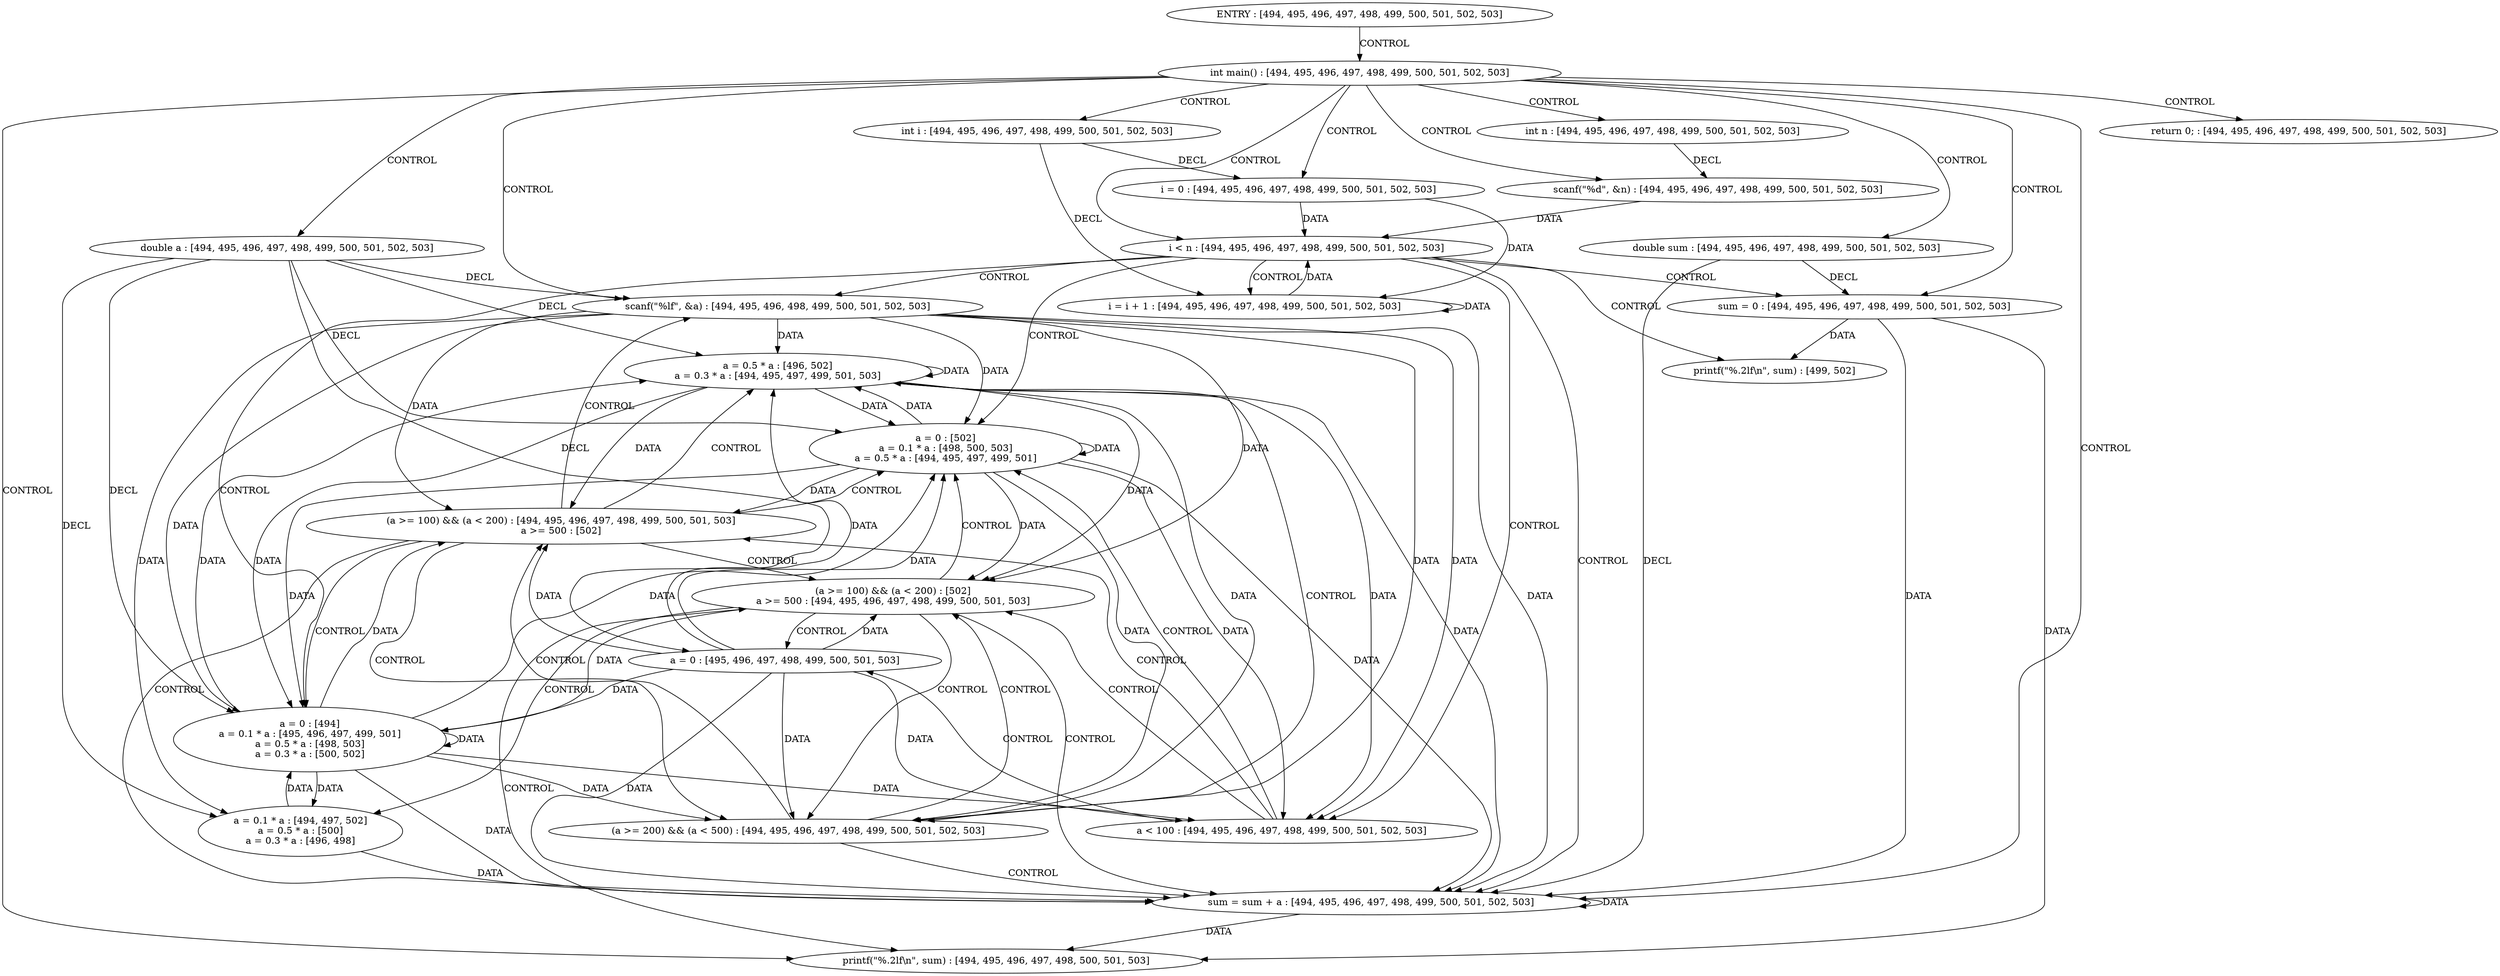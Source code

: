 digraph G {
  1 [ label="scanf(\"%d\", &n) : [494, 495, 496, 497, 498, 499, 500, 501, 502, 503]
" ];
  2 [ label="printf(\"%.2lf\\n\", sum) : [499, 502]
" ];
  3 [ label="printf(\"%.2lf\\n\", sum) : [494, 495, 496, 497, 498, 500, 501, 503]
" ];
  4 [ label="scanf(\"%lf\", &a) : [494, 495, 496, 498, 499, 500, 501, 502, 503]
" ];
  5 [ label="ENTRY : [494, 495, 496, 497, 498, 499, 500, 501, 502, 503]
" ];
  6 [ label="int n : [494, 495, 496, 497, 498, 499, 500, 501, 502, 503]
" ];
  7 [ label="double sum : [494, 495, 496, 497, 498, 499, 500, 501, 502, 503]
" ];
  8 [ label="double a : [494, 495, 496, 497, 498, 499, 500, 501, 502, 503]
" ];
  9 [ label="int i : [494, 495, 496, 497, 498, 499, 500, 501, 502, 503]
" ];
  10 [ label="sum = sum + a : [494, 495, 496, 497, 498, 499, 500, 501, 502, 503]
" ];
  11 [ label="i = 0 : [494, 495, 496, 497, 498, 499, 500, 501, 502, 503]
" ];
  12 [ label="a = 0 : [495, 496, 497, 498, 499, 500, 501, 503]
" ];
  13 [ label="sum = 0 : [494, 495, 496, 497, 498, 499, 500, 501, 502, 503]
" ];
  14 [ label="a = 0.5 * a : [496, 502]
a = 0.3 * a : [494, 495, 497, 499, 501, 503]
" ];
  15 [ label="a = 0.1 * a : [494, 497, 502]
a = 0.5 * a : [500]
a = 0.3 * a : [496, 498]
" ];
  16 [ label="a = 0 : [502]
a = 0.1 * a : [498, 500, 503]
a = 0.5 * a : [494, 495, 497, 499, 501]
" ];
  17 [ label="i = i + 1 : [494, 495, 496, 497, 498, 499, 500, 501, 502, 503]
" ];
  18 [ label="a = 0 : [494]
a = 0.1 * a : [495, 496, 497, 499, 501]
a = 0.5 * a : [498, 503]
a = 0.3 * a : [500, 502]
" ];
  19 [ label="(a >= 200) && (a < 500) : [494, 495, 496, 497, 498, 499, 500, 501, 502, 503]
" ];
  20 [ label="a < 100 : [494, 495, 496, 497, 498, 499, 500, 501, 502, 503]
" ];
  21 [ label="(a >= 100) && (a < 200) : [502]
a >= 500 : [494, 495, 496, 497, 498, 499, 500, 501, 503]
" ];
  22 [ label="int main() : [494, 495, 496, 497, 498, 499, 500, 501, 502, 503]
" ];
  23 [ label="(a >= 100) && (a < 200) : [494, 495, 496, 497, 498, 499, 500, 501, 503]
a >= 500 : [502]
" ];
  24 [ label="i < n : [494, 495, 496, 497, 498, 499, 500, 501, 502, 503]
" ];
  25 [ label="return 0; : [494, 495, 496, 497, 498, 499, 500, 501, 502, 503]
" ];
  5 -> 22 [ label="CONTROL" ];
  22 -> 9 [ label="CONTROL" ];
  22 -> 6 [ label="CONTROL" ];
  22 -> 8 [ label="CONTROL" ];
  22 -> 7 [ label="CONTROL" ];
  22 -> 4 [ label="CONTROL" ];
  22 -> 1 [ label="CONTROL" ];
  22 -> 11 [ label="CONTROL" ];
  22 -> 24 [ label="CONTROL" ];
  22 -> 10 [ label="CONTROL" ];
  22 -> 25 [ label="CONTROL" ];
  24 -> 13 [ label="CONTROL" ];
  24 -> 20 [ label="CONTROL" ];
  24 -> 2 [ label="CONTROL" ];
  24 -> 17 [ label="CONTROL" ];
  20 -> 12 [ label="CONTROL" ];
  20 -> 23 [ label="CONTROL" ];
  23 -> 18 [ label="CONTROL" ];
  23 -> 19 [ label="CONTROL" ];
  19 -> 14 [ label="CONTROL" ];
  19 -> 21 [ label="CONTROL" ];
  21 -> 16 [ label="CONTROL" ];
  4 -> 20 [ label="DATA" ];
  4 -> 23 [ label="DATA" ];
  4 -> 18 [ label="DATA" ];
  4 -> 19 [ label="DATA" ];
  4 -> 14 [ label="DATA" ];
  4 -> 21 [ label="DATA" ];
  4 -> 16 [ label="DATA" ];
  4 -> 10 [ label="DATA" ];
  1 -> 24 [ label="DATA" ];
  11 -> 24 [ label="DATA" ];
  11 -> 17 [ label="DATA" ];
  13 -> 2 [ label="DATA" ];
  13 -> 10 [ label="DATA" ];
  12 -> 20 [ label="DATA" ];
  12 -> 23 [ label="DATA" ];
  12 -> 18 [ label="DATA" ];
  12 -> 19 [ label="DATA" ];
  12 -> 14 [ label="DATA" ];
  12 -> 21 [ label="DATA" ];
  12 -> 16 [ label="DATA" ];
  12 -> 10 [ label="DATA" ];
  18 -> 20 [ label="DATA" ];
  18 -> 23 [ label="DATA" ];
  18 -> 18 [ label="DATA" ];
  18 -> 19 [ label="DATA" ];
  18 -> 14 [ label="DATA" ];
  18 -> 21 [ label="DATA" ];
  18 -> 16 [ label="DATA" ];
  18 -> 10 [ label="DATA" ];
  14 -> 20 [ label="DATA" ];
  14 -> 23 [ label="DATA" ];
  14 -> 18 [ label="DATA" ];
  14 -> 19 [ label="DATA" ];
  14 -> 14 [ label="DATA" ];
  14 -> 21 [ label="DATA" ];
  14 -> 16 [ label="DATA" ];
  14 -> 10 [ label="DATA" ];
  16 -> 20 [ label="DATA" ];
  16 -> 23 [ label="DATA" ];
  16 -> 18 [ label="DATA" ];
  16 -> 19 [ label="DATA" ];
  16 -> 14 [ label="DATA" ];
  16 -> 21 [ label="DATA" ];
  16 -> 16 [ label="DATA" ];
  16 -> 10 [ label="DATA" ];
  17 -> 24 [ label="DATA" ];
  17 -> 17 [ label="DATA" ];
  9 -> 17 [ label="DECL" ];
  9 -> 11 [ label="DECL" ];
  6 -> 1 [ label="DECL" ];
  8 -> 14 [ label="DECL" ];
  8 -> 18 [ label="DECL" ];
  8 -> 4 [ label="DECL" ];
  8 -> 16 [ label="DECL" ];
  8 -> 12 [ label="DECL" ];
  7 -> 10 [ label="DECL" ];
  7 -> 13 [ label="DECL" ];
  22 -> 13 [ label="CONTROL" ];
  24 -> 4 [ label="CONTROL" ];
  20 -> 16 [ label="CONTROL" ];
  20 -> 21 [ label="CONTROL" ];
  21 -> 15 [ label="CONTROL" ];
  21 -> 19 [ label="CONTROL" ];
  19 -> 23 [ label="CONTROL" ];
  23 -> 14 [ label="CONTROL" ];
  4 -> 15 [ label="DATA" ];
  15 -> 10 [ label="DATA" ];
  8 -> 15 [ label="DECL" ];
  22 -> 3 [ label="CONTROL" ];
  24 -> 18 [ label="CONTROL" ];
  24 -> 10 [ label="CONTROL" ];
  23 -> 4 [ label="CONTROL" ];
  23 -> 21 [ label="CONTROL" ];
  13 -> 3 [ label="DATA" ];
  18 -> 15 [ label="DATA" ];
  15 -> 18 [ label="DATA" ];
  10 -> 10 [ label="DATA" ];
  10 -> 3 [ label="DATA" ];
  23 -> 16 [ label="CONTROL" ];
  19 -> 10 [ label="CONTROL" ];
  23 -> 10 [ label="CONTROL" ];
  21 -> 12 [ label="CONTROL" ];
  24 -> 16 [ label="CONTROL" ];
  21 -> 10 [ label="CONTROL" ];
  21 -> 3 [ label="CONTROL" ];
}
